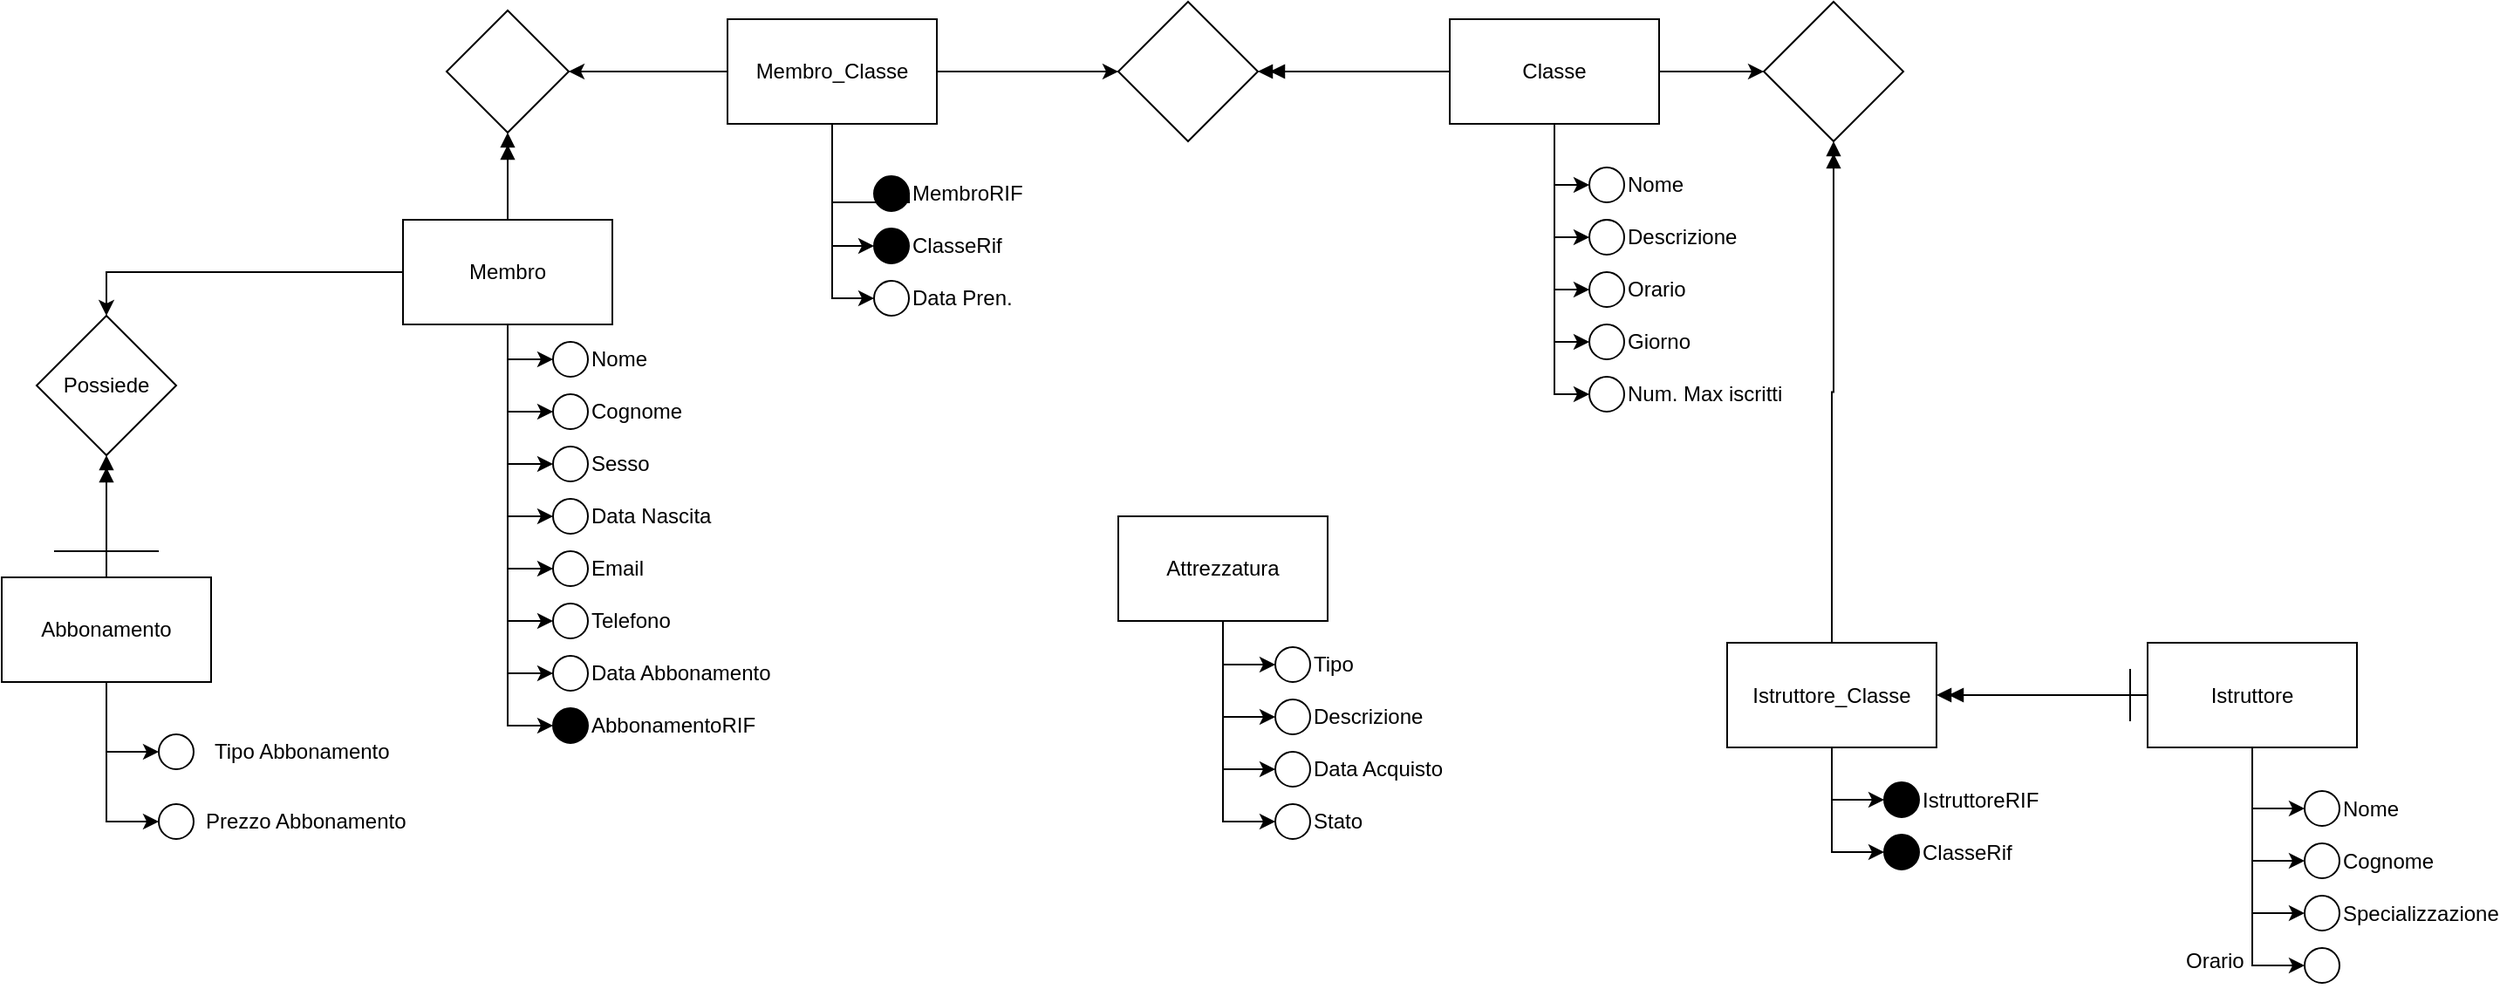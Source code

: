 <mxfile version="24.7.8">
  <diagram name="Pagina-1" id="VjisFKNmbGFbi1PLmi8l">
    <mxGraphModel dx="1050" dy="629" grid="1" gridSize="10" guides="1" tooltips="1" connect="1" arrows="1" fold="1" page="1" pageScale="1" pageWidth="827" pageHeight="1169" math="0" shadow="0">
      <root>
        <mxCell id="0" />
        <mxCell id="1" parent="0" />
        <mxCell id="rUM88OqtOlYoHpX0Fr2X-102" style="edgeStyle=orthogonalEdgeStyle;rounded=0;orthogonalLoop=1;jettySize=auto;html=1;exitX=0.5;exitY=1;exitDx=0;exitDy=0;entryX=0;entryY=0.5;entryDx=0;entryDy=0;" parent="1" source="rUM88OqtOlYoHpX0Fr2X-91" target="rUM88OqtOlYoHpX0Fr2X-97" edge="1">
          <mxGeometry relative="1" as="geometry">
            <Array as="points">
              <mxPoint x="486" y="220" />
              <mxPoint x="530" y="220" />
              <mxPoint x="530" y="215" />
            </Array>
          </mxGeometry>
        </mxCell>
        <mxCell id="rUM88OqtOlYoHpX0Fr2X-104" style="edgeStyle=orthogonalEdgeStyle;rounded=0;orthogonalLoop=1;jettySize=auto;html=1;exitX=0.5;exitY=1;exitDx=0;exitDy=0;entryX=0;entryY=0.5;entryDx=0;entryDy=0;" parent="1" source="rUM88OqtOlYoHpX0Fr2X-91" target="rUM88OqtOlYoHpX0Fr2X-98" edge="1">
          <mxGeometry relative="1" as="geometry" />
        </mxCell>
        <mxCell id="rUM88OqtOlYoHpX0Fr2X-107" style="edgeStyle=orthogonalEdgeStyle;rounded=0;orthogonalLoop=1;jettySize=auto;html=1;exitX=0.5;exitY=1;exitDx=0;exitDy=0;entryX=0;entryY=0.5;entryDx=0;entryDy=0;" parent="1" source="rUM88OqtOlYoHpX0Fr2X-91" target="rUM88OqtOlYoHpX0Fr2X-106" edge="1">
          <mxGeometry relative="1" as="geometry" />
        </mxCell>
        <mxCell id="yE_ITRQ_LK98jVT5cAF0-2" style="edgeStyle=orthogonalEdgeStyle;rounded=0;orthogonalLoop=1;jettySize=auto;html=1;exitX=0;exitY=0.5;exitDx=0;exitDy=0;entryX=1;entryY=0.5;entryDx=0;entryDy=0;" edge="1" parent="1" source="rUM88OqtOlYoHpX0Fr2X-91" target="yE_ITRQ_LK98jVT5cAF0-1">
          <mxGeometry relative="1" as="geometry" />
        </mxCell>
        <mxCell id="yE_ITRQ_LK98jVT5cAF0-6" style="edgeStyle=orthogonalEdgeStyle;rounded=0;orthogonalLoop=1;jettySize=auto;html=1;exitX=1;exitY=0.5;exitDx=0;exitDy=0;entryX=0;entryY=0.5;entryDx=0;entryDy=0;" edge="1" parent="1" source="rUM88OqtOlYoHpX0Fr2X-91" target="yE_ITRQ_LK98jVT5cAF0-4">
          <mxGeometry relative="1" as="geometry" />
        </mxCell>
        <mxCell id="rUM88OqtOlYoHpX0Fr2X-91" value="Membro_Classe" style="rounded=0;whiteSpace=wrap;html=1;" parent="1" vertex="1">
          <mxGeometry x="426" y="115" width="120" height="60" as="geometry" />
        </mxCell>
        <mxCell id="rUM88OqtOlYoHpX0Fr2X-97" value="" style="ellipse;whiteSpace=wrap;html=1;aspect=fixed;fontColor=#000000;fillColor=#000000;" parent="1" vertex="1">
          <mxGeometry x="510" y="205" width="20" height="20" as="geometry" />
        </mxCell>
        <mxCell id="rUM88OqtOlYoHpX0Fr2X-98" value="" style="ellipse;whiteSpace=wrap;html=1;aspect=fixed;fontColor=#000000;fillColor=#000000;" parent="1" vertex="1">
          <mxGeometry x="510" y="235" width="20" height="20" as="geometry" />
        </mxCell>
        <mxCell id="rUM88OqtOlYoHpX0Fr2X-99" value="MembroRIF" style="text;html=1;align=left;verticalAlign=middle;whiteSpace=wrap;rounded=0;" parent="1" vertex="1">
          <mxGeometry x="530" y="200" width="60" height="30" as="geometry" />
        </mxCell>
        <mxCell id="rUM88OqtOlYoHpX0Fr2X-100" value="ClasseRif" style="text;html=1;align=left;verticalAlign=middle;whiteSpace=wrap;rounded=0;" parent="1" vertex="1">
          <mxGeometry x="530" y="230" width="60" height="30" as="geometry" />
        </mxCell>
        <mxCell id="rUM88OqtOlYoHpX0Fr2X-105" value="Data Pren." style="text;html=1;align=left;verticalAlign=middle;whiteSpace=wrap;rounded=0;" parent="1" vertex="1">
          <mxGeometry x="530" y="260" width="60" height="30" as="geometry" />
        </mxCell>
        <mxCell id="rUM88OqtOlYoHpX0Fr2X-106" value="" style="ellipse;whiteSpace=wrap;html=1;aspect=fixed;fontColor=#000000;fillColor=#FFFFFF;" parent="1" vertex="1">
          <mxGeometry x="510" y="265" width="20" height="20" as="geometry" />
        </mxCell>
        <mxCell id="rUM88OqtOlYoHpX0Fr2X-121" style="edgeStyle=orthogonalEdgeStyle;rounded=0;orthogonalLoop=1;jettySize=auto;html=1;exitX=0.5;exitY=1;exitDx=0;exitDy=0;entryX=0;entryY=0.5;entryDx=0;entryDy=0;" parent="1" source="rUM88OqtOlYoHpX0Fr2X-110" target="rUM88OqtOlYoHpX0Fr2X-113" edge="1">
          <mxGeometry relative="1" as="geometry">
            <Array as="points">
              <mxPoint x="710" y="485" />
            </Array>
          </mxGeometry>
        </mxCell>
        <mxCell id="rUM88OqtOlYoHpX0Fr2X-122" style="edgeStyle=orthogonalEdgeStyle;rounded=0;orthogonalLoop=1;jettySize=auto;html=1;exitX=0.5;exitY=1;exitDx=0;exitDy=0;entryX=0;entryY=0.5;entryDx=0;entryDy=0;" parent="1" source="rUM88OqtOlYoHpX0Fr2X-110" target="rUM88OqtOlYoHpX0Fr2X-115" edge="1">
          <mxGeometry relative="1" as="geometry" />
        </mxCell>
        <mxCell id="rUM88OqtOlYoHpX0Fr2X-123" style="edgeStyle=orthogonalEdgeStyle;rounded=0;orthogonalLoop=1;jettySize=auto;html=1;exitX=0.5;exitY=1;exitDx=0;exitDy=0;entryX=0;entryY=0.5;entryDx=0;entryDy=0;" parent="1" source="rUM88OqtOlYoHpX0Fr2X-110" target="rUM88OqtOlYoHpX0Fr2X-117" edge="1">
          <mxGeometry relative="1" as="geometry" />
        </mxCell>
        <mxCell id="rUM88OqtOlYoHpX0Fr2X-124" style="edgeStyle=orthogonalEdgeStyle;rounded=0;orthogonalLoop=1;jettySize=auto;html=1;exitX=0.5;exitY=1;exitDx=0;exitDy=0;entryX=0;entryY=0.5;entryDx=0;entryDy=0;" parent="1" source="rUM88OqtOlYoHpX0Fr2X-110" target="rUM88OqtOlYoHpX0Fr2X-119" edge="1">
          <mxGeometry relative="1" as="geometry" />
        </mxCell>
        <mxCell id="rUM88OqtOlYoHpX0Fr2X-110" value="Attrezzatura" style="rounded=0;whiteSpace=wrap;html=1;" parent="1" vertex="1">
          <mxGeometry x="650" y="400" width="120" height="60" as="geometry" />
        </mxCell>
        <mxCell id="rUM88OqtOlYoHpX0Fr2X-112" value="Tipo" style="text;html=1;align=left;verticalAlign=middle;whiteSpace=wrap;rounded=0;" parent="1" vertex="1">
          <mxGeometry x="760" y="470" width="60" height="30" as="geometry" />
        </mxCell>
        <mxCell id="rUM88OqtOlYoHpX0Fr2X-113" value="" style="ellipse;whiteSpace=wrap;html=1;aspect=fixed;fontColor=#000000;fillColor=#FFFFFF;" parent="1" vertex="1">
          <mxGeometry x="740" y="475" width="20" height="20" as="geometry" />
        </mxCell>
        <mxCell id="rUM88OqtOlYoHpX0Fr2X-114" value="Descrizione" style="text;html=1;align=left;verticalAlign=middle;whiteSpace=wrap;rounded=0;" parent="1" vertex="1">
          <mxGeometry x="760" y="500" width="60" height="30" as="geometry" />
        </mxCell>
        <mxCell id="rUM88OqtOlYoHpX0Fr2X-115" value="" style="ellipse;whiteSpace=wrap;html=1;aspect=fixed;fontColor=#000000;fillColor=#FFFFFF;" parent="1" vertex="1">
          <mxGeometry x="740" y="505" width="20" height="20" as="geometry" />
        </mxCell>
        <mxCell id="rUM88OqtOlYoHpX0Fr2X-116" value="Data Acquisto" style="text;html=1;align=left;verticalAlign=middle;whiteSpace=wrap;rounded=0;" parent="1" vertex="1">
          <mxGeometry x="760" y="530" width="80" height="30" as="geometry" />
        </mxCell>
        <mxCell id="rUM88OqtOlYoHpX0Fr2X-117" value="" style="ellipse;whiteSpace=wrap;html=1;aspect=fixed;fontColor=#000000;fillColor=#FFFFFF;" parent="1" vertex="1">
          <mxGeometry x="740" y="535" width="20" height="20" as="geometry" />
        </mxCell>
        <mxCell id="rUM88OqtOlYoHpX0Fr2X-118" value="Stato" style="text;html=1;align=left;verticalAlign=middle;whiteSpace=wrap;rounded=0;" parent="1" vertex="1">
          <mxGeometry x="760" y="560" width="60" height="30" as="geometry" />
        </mxCell>
        <mxCell id="rUM88OqtOlYoHpX0Fr2X-119" value="" style="ellipse;whiteSpace=wrap;html=1;aspect=fixed;fontColor=#000000;fillColor=#FFFFFF;" parent="1" vertex="1">
          <mxGeometry x="740" y="565" width="20" height="20" as="geometry" />
        </mxCell>
        <mxCell id="EYFSvsRWbTvfetg9jF0V-6" style="edgeStyle=orthogonalEdgeStyle;rounded=0;orthogonalLoop=1;jettySize=auto;html=1;exitX=0;exitY=0.5;exitDx=0;exitDy=0;entryX=0.5;entryY=0;entryDx=0;entryDy=0;" parent="1" source="rUM88OqtOlYoHpX0Fr2X-1" target="EYFSvsRWbTvfetg9jF0V-5" edge="1">
          <mxGeometry relative="1" as="geometry" />
        </mxCell>
        <mxCell id="EYFSvsRWbTvfetg9jF0V-18" style="edgeStyle=orthogonalEdgeStyle;rounded=0;orthogonalLoop=1;jettySize=auto;html=1;exitX=0.5;exitY=1;exitDx=0;exitDy=0;entryX=0;entryY=0.5;entryDx=0;entryDy=0;" parent="1" source="rUM88OqtOlYoHpX0Fr2X-1" target="EYFSvsRWbTvfetg9jF0V-16" edge="1">
          <mxGeometry relative="1" as="geometry" />
        </mxCell>
        <mxCell id="yE_ITRQ_LK98jVT5cAF0-3" style="edgeStyle=orthogonalEdgeStyle;rounded=0;orthogonalLoop=1;jettySize=auto;html=1;exitX=0.5;exitY=0;exitDx=0;exitDy=0;entryX=0.5;entryY=1;entryDx=0;entryDy=0;endArrow=doubleBlock;endFill=1;" edge="1" parent="1" source="rUM88OqtOlYoHpX0Fr2X-1" target="yE_ITRQ_LK98jVT5cAF0-1">
          <mxGeometry relative="1" as="geometry" />
        </mxCell>
        <mxCell id="rUM88OqtOlYoHpX0Fr2X-1" value="Membro" style="rounded=0;whiteSpace=wrap;html=1;" parent="1" vertex="1">
          <mxGeometry x="240" y="230" width="120" height="60" as="geometry" />
        </mxCell>
        <mxCell id="rUM88OqtOlYoHpX0Fr2X-2" value="" style="ellipse;whiteSpace=wrap;html=1;aspect=fixed;" parent="1" vertex="1">
          <mxGeometry x="326" y="300" width="20" height="20" as="geometry" />
        </mxCell>
        <mxCell id="rUM88OqtOlYoHpX0Fr2X-3" value="Nome" style="text;html=1;align=left;verticalAlign=middle;whiteSpace=wrap;rounded=0;" parent="1" vertex="1">
          <mxGeometry x="346" y="295" width="60" height="30" as="geometry" />
        </mxCell>
        <mxCell id="rUM88OqtOlYoHpX0Fr2X-4" value="" style="ellipse;whiteSpace=wrap;html=1;aspect=fixed;" parent="1" vertex="1">
          <mxGeometry x="326" y="330" width="20" height="20" as="geometry" />
        </mxCell>
        <mxCell id="rUM88OqtOlYoHpX0Fr2X-5" value="Cognome" style="text;html=1;align=left;verticalAlign=middle;whiteSpace=wrap;rounded=0;" parent="1" vertex="1">
          <mxGeometry x="346" y="325" width="60" height="30" as="geometry" />
        </mxCell>
        <mxCell id="rUM88OqtOlYoHpX0Fr2X-7" value="" style="ellipse;whiteSpace=wrap;html=1;aspect=fixed;" parent="1" vertex="1">
          <mxGeometry x="326" y="390" width="20" height="20" as="geometry" />
        </mxCell>
        <mxCell id="rUM88OqtOlYoHpX0Fr2X-8" value="Data Nascita" style="text;html=1;align=left;verticalAlign=middle;whiteSpace=wrap;rounded=0;" parent="1" vertex="1">
          <mxGeometry x="346" y="385" width="80" height="30" as="geometry" />
        </mxCell>
        <mxCell id="rUM88OqtOlYoHpX0Fr2X-9" value="" style="ellipse;whiteSpace=wrap;html=1;aspect=fixed;" parent="1" vertex="1">
          <mxGeometry x="326" y="360" width="20" height="20" as="geometry" />
        </mxCell>
        <mxCell id="rUM88OqtOlYoHpX0Fr2X-10" value="Sesso" style="text;html=1;align=left;verticalAlign=middle;whiteSpace=wrap;rounded=0;" parent="1" vertex="1">
          <mxGeometry x="346" y="355" width="60" height="30" as="geometry" />
        </mxCell>
        <mxCell id="rUM88OqtOlYoHpX0Fr2X-11" value="Telefono" style="text;html=1;align=left;verticalAlign=middle;whiteSpace=wrap;rounded=0;" parent="1" vertex="1">
          <mxGeometry x="346" y="445" width="80" height="30" as="geometry" />
        </mxCell>
        <mxCell id="rUM88OqtOlYoHpX0Fr2X-12" value="Email" style="text;html=1;align=left;verticalAlign=middle;whiteSpace=wrap;rounded=0;" parent="1" vertex="1">
          <mxGeometry x="346" y="415" width="60" height="30" as="geometry" />
        </mxCell>
        <mxCell id="rUM88OqtOlYoHpX0Fr2X-13" value="" style="ellipse;whiteSpace=wrap;html=1;aspect=fixed;" parent="1" vertex="1">
          <mxGeometry x="326" y="420" width="20" height="20" as="geometry" />
        </mxCell>
        <mxCell id="rUM88OqtOlYoHpX0Fr2X-14" value="" style="ellipse;whiteSpace=wrap;html=1;aspect=fixed;" parent="1" vertex="1">
          <mxGeometry x="326" y="450" width="20" height="20" as="geometry" />
        </mxCell>
        <mxCell id="rUM88OqtOlYoHpX0Fr2X-15" value="" style="ellipse;whiteSpace=wrap;html=1;aspect=fixed;" parent="1" vertex="1">
          <mxGeometry x="326" y="480" width="20" height="20" as="geometry" />
        </mxCell>
        <mxCell id="rUM88OqtOlYoHpX0Fr2X-16" value="Data Abbonamento" style="text;html=1;align=left;verticalAlign=middle;whiteSpace=wrap;rounded=0;" parent="1" vertex="1">
          <mxGeometry x="346" y="475" width="110" height="30" as="geometry" />
        </mxCell>
        <mxCell id="rUM88OqtOlYoHpX0Fr2X-17" style="edgeStyle=orthogonalEdgeStyle;rounded=0;orthogonalLoop=1;jettySize=auto;html=1;exitX=0.5;exitY=1;exitDx=0;exitDy=0;entryX=0;entryY=0.5;entryDx=0;entryDy=0;" parent="1" source="rUM88OqtOlYoHpX0Fr2X-1" target="rUM88OqtOlYoHpX0Fr2X-2" edge="1">
          <mxGeometry relative="1" as="geometry">
            <Array as="points">
              <mxPoint x="300" y="310" />
            </Array>
          </mxGeometry>
        </mxCell>
        <mxCell id="rUM88OqtOlYoHpX0Fr2X-19" style="edgeStyle=orthogonalEdgeStyle;rounded=0;orthogonalLoop=1;jettySize=auto;html=1;exitX=0.5;exitY=1;exitDx=0;exitDy=0;entryX=0;entryY=0.5;entryDx=0;entryDy=0;" parent="1" source="rUM88OqtOlYoHpX0Fr2X-1" target="rUM88OqtOlYoHpX0Fr2X-4" edge="1">
          <mxGeometry relative="1" as="geometry" />
        </mxCell>
        <mxCell id="rUM88OqtOlYoHpX0Fr2X-21" style="edgeStyle=orthogonalEdgeStyle;rounded=0;orthogonalLoop=1;jettySize=auto;html=1;exitX=0.5;exitY=1;exitDx=0;exitDy=0;entryX=0;entryY=0.5;entryDx=0;entryDy=0;" parent="1" source="rUM88OqtOlYoHpX0Fr2X-1" target="rUM88OqtOlYoHpX0Fr2X-7" edge="1">
          <mxGeometry relative="1" as="geometry" />
        </mxCell>
        <mxCell id="rUM88OqtOlYoHpX0Fr2X-20" style="edgeStyle=orthogonalEdgeStyle;rounded=0;orthogonalLoop=1;jettySize=auto;html=1;exitX=0.5;exitY=1;exitDx=0;exitDy=0;entryX=0;entryY=0.5;entryDx=0;entryDy=0;" parent="1" source="rUM88OqtOlYoHpX0Fr2X-1" target="rUM88OqtOlYoHpX0Fr2X-9" edge="1">
          <mxGeometry relative="1" as="geometry" />
        </mxCell>
        <mxCell id="rUM88OqtOlYoHpX0Fr2X-22" style="edgeStyle=orthogonalEdgeStyle;rounded=0;orthogonalLoop=1;jettySize=auto;html=1;exitX=0.5;exitY=1;exitDx=0;exitDy=0;entryX=0;entryY=0.5;entryDx=0;entryDy=0;" parent="1" source="rUM88OqtOlYoHpX0Fr2X-1" target="rUM88OqtOlYoHpX0Fr2X-13" edge="1">
          <mxGeometry relative="1" as="geometry" />
        </mxCell>
        <mxCell id="rUM88OqtOlYoHpX0Fr2X-23" style="edgeStyle=orthogonalEdgeStyle;rounded=0;orthogonalLoop=1;jettySize=auto;html=1;exitX=0.5;exitY=1;exitDx=0;exitDy=0;entryX=0;entryY=0.5;entryDx=0;entryDy=0;" parent="1" source="rUM88OqtOlYoHpX0Fr2X-1" target="rUM88OqtOlYoHpX0Fr2X-14" edge="1">
          <mxGeometry relative="1" as="geometry" />
        </mxCell>
        <mxCell id="rUM88OqtOlYoHpX0Fr2X-24" style="edgeStyle=orthogonalEdgeStyle;rounded=0;orthogonalLoop=1;jettySize=auto;html=1;exitX=0.5;exitY=1;exitDx=0;exitDy=0;entryX=0;entryY=0.5;entryDx=0;entryDy=0;" parent="1" source="rUM88OqtOlYoHpX0Fr2X-1" target="rUM88OqtOlYoHpX0Fr2X-15" edge="1">
          <mxGeometry relative="1" as="geometry" />
        </mxCell>
        <mxCell id="EYFSvsRWbTvfetg9jF0V-7" style="edgeStyle=orthogonalEdgeStyle;rounded=0;orthogonalLoop=1;jettySize=auto;html=1;exitX=0.5;exitY=0;exitDx=0;exitDy=0;entryX=0.5;entryY=1;entryDx=0;entryDy=0;endArrow=doubleBlock;endFill=1;" parent="1" source="EYFSvsRWbTvfetg9jF0V-1" target="EYFSvsRWbTvfetg9jF0V-5" edge="1">
          <mxGeometry relative="1" as="geometry" />
        </mxCell>
        <mxCell id="EYFSvsRWbTvfetg9jF0V-5" value="Possiede" style="rhombus;whiteSpace=wrap;html=1;" parent="1" vertex="1">
          <mxGeometry x="30" y="285" width="80" height="80" as="geometry" />
        </mxCell>
        <mxCell id="EYFSvsRWbTvfetg9jF0V-16" value="" style="ellipse;whiteSpace=wrap;html=1;aspect=fixed;fillColor=#000000;" parent="1" vertex="1">
          <mxGeometry x="326" y="510" width="20" height="20" as="geometry" />
        </mxCell>
        <mxCell id="EYFSvsRWbTvfetg9jF0V-17" value="AbbonamentoRIF" style="text;html=1;align=left;verticalAlign=middle;whiteSpace=wrap;rounded=0;" parent="1" vertex="1">
          <mxGeometry x="346" y="505" width="110" height="30" as="geometry" />
        </mxCell>
        <mxCell id="EYFSvsRWbTvfetg9jF0V-21" value="" style="group" parent="1" vertex="1" connectable="0">
          <mxGeometry x="10" y="420" width="235" height="170" as="geometry" />
        </mxCell>
        <mxCell id="rUM88OqtOlYoHpX0Fr2X-26" value="" style="ellipse;whiteSpace=wrap;html=1;aspect=fixed;" parent="EYFSvsRWbTvfetg9jF0V-21" vertex="1">
          <mxGeometry x="90" y="105" width="20" height="20" as="geometry" />
        </mxCell>
        <mxCell id="rUM88OqtOlYoHpX0Fr2X-27" value="Tipo Abbonamento" style="text;html=1;align=left;verticalAlign=middle;whiteSpace=wrap;rounded=0;" parent="EYFSvsRWbTvfetg9jF0V-21" vertex="1">
          <mxGeometry x="120" y="100" width="110" height="30" as="geometry" />
        </mxCell>
        <mxCell id="EYFSvsRWbTvfetg9jF0V-1" value="Abbonamento" style="rounded=0;whiteSpace=wrap;html=1;" parent="EYFSvsRWbTvfetg9jF0V-21" vertex="1">
          <mxGeometry y="15" width="120" height="60" as="geometry" />
        </mxCell>
        <mxCell id="EYFSvsRWbTvfetg9jF0V-3" value="" style="ellipse;whiteSpace=wrap;html=1;aspect=fixed;" parent="EYFSvsRWbTvfetg9jF0V-21" vertex="1">
          <mxGeometry x="90" y="145" width="20" height="20" as="geometry" />
        </mxCell>
        <mxCell id="EYFSvsRWbTvfetg9jF0V-4" value="Prezzo Abbonamento" style="text;html=1;align=left;verticalAlign=middle;whiteSpace=wrap;rounded=0;" parent="EYFSvsRWbTvfetg9jF0V-21" vertex="1">
          <mxGeometry x="115" y="140" width="120" height="30" as="geometry" />
        </mxCell>
        <mxCell id="EYFSvsRWbTvfetg9jF0V-15" value="" style="endArrow=none;html=1;rounded=0;" parent="EYFSvsRWbTvfetg9jF0V-21" edge="1">
          <mxGeometry width="50" height="50" relative="1" as="geometry">
            <mxPoint x="30" as="sourcePoint" />
            <mxPoint x="90" as="targetPoint" />
            <Array as="points">
              <mxPoint x="60" />
            </Array>
          </mxGeometry>
        </mxCell>
        <mxCell id="EYFSvsRWbTvfetg9jF0V-13" style="edgeStyle=orthogonalEdgeStyle;rounded=0;orthogonalLoop=1;jettySize=auto;html=1;exitX=0.5;exitY=1;exitDx=0;exitDy=0;entryX=0;entryY=0.5;entryDx=0;entryDy=0;" parent="EYFSvsRWbTvfetg9jF0V-21" source="EYFSvsRWbTvfetg9jF0V-1" target="rUM88OqtOlYoHpX0Fr2X-26" edge="1">
          <mxGeometry relative="1" as="geometry" />
        </mxCell>
        <mxCell id="EYFSvsRWbTvfetg9jF0V-14" style="edgeStyle=orthogonalEdgeStyle;rounded=0;orthogonalLoop=1;jettySize=auto;html=1;exitX=0.5;exitY=1;exitDx=0;exitDy=0;entryX=0;entryY=0.5;entryDx=0;entryDy=0;" parent="EYFSvsRWbTvfetg9jF0V-21" source="EYFSvsRWbTvfetg9jF0V-1" target="EYFSvsRWbTvfetg9jF0V-3" edge="1">
          <mxGeometry relative="1" as="geometry" />
        </mxCell>
        <mxCell id="yE_ITRQ_LK98jVT5cAF0-1" value="" style="rhombus;whiteSpace=wrap;html=1;" vertex="1" parent="1">
          <mxGeometry x="265" y="110" width="70" height="70" as="geometry" />
        </mxCell>
        <mxCell id="rUM88OqtOlYoHpX0Fr2X-74" value="" style="group" parent="1" vertex="1" connectable="0">
          <mxGeometry x="1150" y="470" width="260" height="200" as="geometry" />
        </mxCell>
        <mxCell id="rUM88OqtOlYoHpX0Fr2X-67" value="Orario" style="text;html=1;align=left;verticalAlign=middle;whiteSpace=wrap;rounded=0;" parent="rUM88OqtOlYoHpX0Fr2X-74" vertex="1">
          <mxGeometry x="110" y="170" width="80" height="30" as="geometry" />
        </mxCell>
        <mxCell id="rUM88OqtOlYoHpX0Fr2X-70" style="edgeStyle=orthogonalEdgeStyle;rounded=0;orthogonalLoop=1;jettySize=auto;html=1;exitX=0.5;exitY=1;exitDx=0;exitDy=0;entryX=0;entryY=0.5;entryDx=0;entryDy=0;" parent="rUM88OqtOlYoHpX0Fr2X-74" source="rUM88OqtOlYoHpX0Fr2X-61" target="rUM88OqtOlYoHpX0Fr2X-62" edge="1">
          <mxGeometry relative="1" as="geometry" />
        </mxCell>
        <mxCell id="rUM88OqtOlYoHpX0Fr2X-71" style="edgeStyle=orthogonalEdgeStyle;rounded=0;orthogonalLoop=1;jettySize=auto;html=1;exitX=0.5;exitY=1;exitDx=0;exitDy=0;entryX=0;entryY=0.5;entryDx=0;entryDy=0;" parent="rUM88OqtOlYoHpX0Fr2X-74" source="rUM88OqtOlYoHpX0Fr2X-61" target="rUM88OqtOlYoHpX0Fr2X-64" edge="1">
          <mxGeometry relative="1" as="geometry" />
        </mxCell>
        <mxCell id="rUM88OqtOlYoHpX0Fr2X-72" style="edgeStyle=orthogonalEdgeStyle;rounded=0;orthogonalLoop=1;jettySize=auto;html=1;exitX=0.5;exitY=1;exitDx=0;exitDy=0;entryX=0;entryY=0.5;entryDx=0;entryDy=0;" parent="rUM88OqtOlYoHpX0Fr2X-74" source="rUM88OqtOlYoHpX0Fr2X-61" target="rUM88OqtOlYoHpX0Fr2X-68" edge="1">
          <mxGeometry relative="1" as="geometry" />
        </mxCell>
        <mxCell id="rUM88OqtOlYoHpX0Fr2X-73" style="edgeStyle=orthogonalEdgeStyle;rounded=0;orthogonalLoop=1;jettySize=auto;html=1;exitX=0.5;exitY=1;exitDx=0;exitDy=0;entryX=0;entryY=0.5;entryDx=0;entryDy=0;" parent="rUM88OqtOlYoHpX0Fr2X-74" source="rUM88OqtOlYoHpX0Fr2X-61" target="rUM88OqtOlYoHpX0Fr2X-66" edge="1">
          <mxGeometry relative="1" as="geometry" />
        </mxCell>
        <mxCell id="rUM88OqtOlYoHpX0Fr2X-61" value="Istruttore" style="rounded=0;whiteSpace=wrap;html=1;" parent="rUM88OqtOlYoHpX0Fr2X-74" vertex="1">
          <mxGeometry x="90" y="2.5" width="120" height="60" as="geometry" />
        </mxCell>
        <mxCell id="rUM88OqtOlYoHpX0Fr2X-62" value="" style="ellipse;whiteSpace=wrap;html=1;aspect=fixed;" parent="rUM88OqtOlYoHpX0Fr2X-74" vertex="1">
          <mxGeometry x="180" y="87.5" width="20" height="20" as="geometry" />
        </mxCell>
        <mxCell id="rUM88OqtOlYoHpX0Fr2X-63" value="Nome" style="text;html=1;align=left;verticalAlign=middle;whiteSpace=wrap;rounded=0;" parent="rUM88OqtOlYoHpX0Fr2X-74" vertex="1">
          <mxGeometry x="200" y="82.5" width="60" height="30" as="geometry" />
        </mxCell>
        <mxCell id="rUM88OqtOlYoHpX0Fr2X-64" value="" style="ellipse;whiteSpace=wrap;html=1;aspect=fixed;" parent="rUM88OqtOlYoHpX0Fr2X-74" vertex="1">
          <mxGeometry x="180" y="117.5" width="20" height="20" as="geometry" />
        </mxCell>
        <mxCell id="rUM88OqtOlYoHpX0Fr2X-65" value="Cognome" style="text;html=1;align=left;verticalAlign=middle;whiteSpace=wrap;rounded=0;" parent="rUM88OqtOlYoHpX0Fr2X-74" vertex="1">
          <mxGeometry x="200" y="112.5" width="60" height="30" as="geometry" />
        </mxCell>
        <mxCell id="rUM88OqtOlYoHpX0Fr2X-66" value="" style="ellipse;whiteSpace=wrap;html=1;aspect=fixed;" parent="rUM88OqtOlYoHpX0Fr2X-74" vertex="1">
          <mxGeometry x="180" y="177.5" width="20" height="20" as="geometry" />
        </mxCell>
        <mxCell id="rUM88OqtOlYoHpX0Fr2X-68" value="" style="ellipse;whiteSpace=wrap;html=1;aspect=fixed;" parent="rUM88OqtOlYoHpX0Fr2X-74" vertex="1">
          <mxGeometry x="180" y="147.5" width="20" height="20" as="geometry" />
        </mxCell>
        <mxCell id="rUM88OqtOlYoHpX0Fr2X-69" value="Specializzazione" style="text;html=1;align=left;verticalAlign=middle;whiteSpace=wrap;rounded=0;" parent="rUM88OqtOlYoHpX0Fr2X-74" vertex="1">
          <mxGeometry x="200" y="142.5" width="60" height="30" as="geometry" />
        </mxCell>
        <mxCell id="rUM88OqtOlYoHpX0Fr2X-80" value="" style="endArrow=none;html=1;rounded=0;" parent="rUM88OqtOlYoHpX0Fr2X-74" edge="1">
          <mxGeometry width="50" height="50" relative="1" as="geometry">
            <mxPoint x="80" y="47.5" as="sourcePoint" />
            <mxPoint x="80" y="17.5" as="targetPoint" />
          </mxGeometry>
        </mxCell>
        <mxCell id="rUM88OqtOlYoHpX0Fr2X-82" style="edgeStyle=orthogonalEdgeStyle;rounded=0;orthogonalLoop=1;jettySize=auto;html=1;exitX=0;exitY=0.5;exitDx=0;exitDy=0;entryX=1;entryY=0.5;entryDx=0;entryDy=0;endArrow=doubleBlock;endFill=1;" parent="rUM88OqtOlYoHpX0Fr2X-74" source="rUM88OqtOlYoHpX0Fr2X-61" target="rUM88OqtOlYoHpX0Fr2X-81" edge="1">
          <mxGeometry relative="1" as="geometry">
            <mxPoint x="-21" y="32.667" as="targetPoint" />
          </mxGeometry>
        </mxCell>
        <mxCell id="rUM88OqtOlYoHpX0Fr2X-109" value="" style="group" parent="rUM88OqtOlYoHpX0Fr2X-74" vertex="1" connectable="0">
          <mxGeometry x="-151" y="2.5" width="170" height="135" as="geometry" />
        </mxCell>
        <mxCell id="rUM88OqtOlYoHpX0Fr2X-81" value="Istruttore_Classe" style="rounded=0;whiteSpace=wrap;html=1;" parent="rUM88OqtOlYoHpX0Fr2X-109" vertex="1">
          <mxGeometry width="120" height="60" as="geometry" />
        </mxCell>
        <mxCell id="rUM88OqtOlYoHpX0Fr2X-56" value="" style="ellipse;whiteSpace=wrap;html=1;aspect=fixed;fontColor=#000000;fillColor=#000000;" parent="rUM88OqtOlYoHpX0Fr2X-109" vertex="1">
          <mxGeometry x="90" y="80" width="20" height="20" as="geometry" />
        </mxCell>
        <mxCell id="rUM88OqtOlYoHpX0Fr2X-86" value="" style="ellipse;whiteSpace=wrap;html=1;aspect=fixed;fontColor=#000000;fillColor=#000000;" parent="rUM88OqtOlYoHpX0Fr2X-109" vertex="1">
          <mxGeometry x="90" y="110" width="20" height="20" as="geometry" />
        </mxCell>
        <mxCell id="rUM88OqtOlYoHpX0Fr2X-87" value="IstruttoreRIF" style="text;html=1;align=left;verticalAlign=middle;whiteSpace=wrap;rounded=0;" parent="rUM88OqtOlYoHpX0Fr2X-109" vertex="1">
          <mxGeometry x="110" y="75" width="60" height="30" as="geometry" />
        </mxCell>
        <mxCell id="rUM88OqtOlYoHpX0Fr2X-88" value="ClasseRif" style="text;html=1;align=left;verticalAlign=middle;whiteSpace=wrap;rounded=0;" parent="rUM88OqtOlYoHpX0Fr2X-109" vertex="1">
          <mxGeometry x="110" y="105" width="60" height="30" as="geometry" />
        </mxCell>
        <mxCell id="rUM88OqtOlYoHpX0Fr2X-89" style="edgeStyle=orthogonalEdgeStyle;rounded=0;orthogonalLoop=1;jettySize=auto;html=1;exitX=0.5;exitY=1;exitDx=0;exitDy=0;entryX=0;entryY=0.5;entryDx=0;entryDy=0;" parent="rUM88OqtOlYoHpX0Fr2X-109" source="rUM88OqtOlYoHpX0Fr2X-81" target="rUM88OqtOlYoHpX0Fr2X-56" edge="1">
          <mxGeometry relative="1" as="geometry" />
        </mxCell>
        <mxCell id="rUM88OqtOlYoHpX0Fr2X-90" style="edgeStyle=orthogonalEdgeStyle;rounded=0;orthogonalLoop=1;jettySize=auto;html=1;exitX=0.5;exitY=1;exitDx=0;exitDy=0;entryX=0;entryY=0.5;entryDx=0;entryDy=0;" parent="rUM88OqtOlYoHpX0Fr2X-109" source="rUM88OqtOlYoHpX0Fr2X-81" target="rUM88OqtOlYoHpX0Fr2X-86" edge="1">
          <mxGeometry relative="1" as="geometry" />
        </mxCell>
        <mxCell id="yE_ITRQ_LK98jVT5cAF0-5" style="edgeStyle=orthogonalEdgeStyle;rounded=0;orthogonalLoop=1;jettySize=auto;html=1;exitX=0;exitY=0.5;exitDx=0;exitDy=0;endArrow=doubleBlock;endFill=1;" edge="1" parent="1" source="rUM88OqtOlYoHpX0Fr2X-30" target="yE_ITRQ_LK98jVT5cAF0-4">
          <mxGeometry relative="1" as="geometry" />
        </mxCell>
        <mxCell id="yE_ITRQ_LK98jVT5cAF0-8" style="edgeStyle=orthogonalEdgeStyle;rounded=0;orthogonalLoop=1;jettySize=auto;html=1;exitX=1;exitY=0.5;exitDx=0;exitDy=0;entryX=0;entryY=0.5;entryDx=0;entryDy=0;" edge="1" parent="1" source="rUM88OqtOlYoHpX0Fr2X-30" target="yE_ITRQ_LK98jVT5cAF0-7">
          <mxGeometry relative="1" as="geometry" />
        </mxCell>
        <mxCell id="rUM88OqtOlYoHpX0Fr2X-30" value="Classe" style="rounded=0;whiteSpace=wrap;html=1;" parent="1" vertex="1">
          <mxGeometry x="840" y="115" width="120" height="60" as="geometry" />
        </mxCell>
        <mxCell id="rUM88OqtOlYoHpX0Fr2X-32" value="" style="ellipse;whiteSpace=wrap;html=1;aspect=fixed;" parent="1" vertex="1">
          <mxGeometry x="920" y="200" width="20" height="20" as="geometry" />
        </mxCell>
        <mxCell id="rUM88OqtOlYoHpX0Fr2X-33" value="Nome" style="text;html=1;align=left;verticalAlign=middle;whiteSpace=wrap;rounded=0;" parent="1" vertex="1">
          <mxGeometry x="940" y="195" width="40" height="30" as="geometry" />
        </mxCell>
        <mxCell id="rUM88OqtOlYoHpX0Fr2X-34" value="" style="ellipse;whiteSpace=wrap;html=1;aspect=fixed;" parent="1" vertex="1">
          <mxGeometry x="920" y="230" width="20" height="20" as="geometry" />
        </mxCell>
        <mxCell id="rUM88OqtOlYoHpX0Fr2X-35" value="Descrizione" style="text;html=1;align=left;verticalAlign=middle;whiteSpace=wrap;rounded=0;" parent="1" vertex="1">
          <mxGeometry x="940" y="225" width="70" height="30" as="geometry" />
        </mxCell>
        <mxCell id="rUM88OqtOlYoHpX0Fr2X-36" value="Orario" style="text;html=1;align=left;verticalAlign=middle;whiteSpace=wrap;rounded=0;" parent="1" vertex="1">
          <mxGeometry x="940" y="255" width="70" height="30" as="geometry" />
        </mxCell>
        <mxCell id="rUM88OqtOlYoHpX0Fr2X-37" value="" style="ellipse;whiteSpace=wrap;html=1;aspect=fixed;" parent="1" vertex="1">
          <mxGeometry x="920" y="260" width="20" height="20" as="geometry" />
        </mxCell>
        <mxCell id="rUM88OqtOlYoHpX0Fr2X-38" value="" style="ellipse;whiteSpace=wrap;html=1;aspect=fixed;" parent="1" vertex="1">
          <mxGeometry x="920" y="290" width="20" height="20" as="geometry" />
        </mxCell>
        <mxCell id="rUM88OqtOlYoHpX0Fr2X-39" value="Giorno" style="text;html=1;align=left;verticalAlign=middle;whiteSpace=wrap;rounded=0;" parent="1" vertex="1">
          <mxGeometry x="940" y="285" width="110" height="30" as="geometry" />
        </mxCell>
        <mxCell id="rUM88OqtOlYoHpX0Fr2X-54" value="" style="ellipse;whiteSpace=wrap;html=1;aspect=fixed;" parent="1" vertex="1">
          <mxGeometry x="920" y="320" width="20" height="20" as="geometry" />
        </mxCell>
        <mxCell id="rUM88OqtOlYoHpX0Fr2X-55" value="Num. Max iscritti" style="text;html=1;align=left;verticalAlign=middle;whiteSpace=wrap;rounded=0;" parent="1" vertex="1">
          <mxGeometry x="940" y="315" width="110" height="30" as="geometry" />
        </mxCell>
        <mxCell id="rUM88OqtOlYoHpX0Fr2X-41" style="edgeStyle=orthogonalEdgeStyle;rounded=0;orthogonalLoop=1;jettySize=auto;html=1;exitX=0.5;exitY=1;exitDx=0;exitDy=0;entryX=0;entryY=0.5;entryDx=0;entryDy=0;" parent="1" source="rUM88OqtOlYoHpX0Fr2X-30" target="rUM88OqtOlYoHpX0Fr2X-32" edge="1">
          <mxGeometry relative="1" as="geometry" />
        </mxCell>
        <mxCell id="rUM88OqtOlYoHpX0Fr2X-42" style="edgeStyle=orthogonalEdgeStyle;rounded=0;orthogonalLoop=1;jettySize=auto;html=1;exitX=0.5;exitY=1;exitDx=0;exitDy=0;entryX=0;entryY=0.5;entryDx=0;entryDy=0;" parent="1" source="rUM88OqtOlYoHpX0Fr2X-30" target="rUM88OqtOlYoHpX0Fr2X-34" edge="1">
          <mxGeometry relative="1" as="geometry" />
        </mxCell>
        <mxCell id="rUM88OqtOlYoHpX0Fr2X-43" style="edgeStyle=orthogonalEdgeStyle;rounded=0;orthogonalLoop=1;jettySize=auto;html=1;exitX=0.5;exitY=1;exitDx=0;exitDy=0;entryX=0;entryY=0.5;entryDx=0;entryDy=0;" parent="1" source="rUM88OqtOlYoHpX0Fr2X-30" target="rUM88OqtOlYoHpX0Fr2X-37" edge="1">
          <mxGeometry relative="1" as="geometry" />
        </mxCell>
        <mxCell id="rUM88OqtOlYoHpX0Fr2X-44" style="edgeStyle=orthogonalEdgeStyle;rounded=0;orthogonalLoop=1;jettySize=auto;html=1;exitX=0.5;exitY=1;exitDx=0;exitDy=0;entryX=0;entryY=0.5;entryDx=0;entryDy=0;" parent="1" source="rUM88OqtOlYoHpX0Fr2X-30" target="rUM88OqtOlYoHpX0Fr2X-38" edge="1">
          <mxGeometry relative="1" as="geometry" />
        </mxCell>
        <mxCell id="rUM88OqtOlYoHpX0Fr2X-58" style="edgeStyle=orthogonalEdgeStyle;rounded=0;orthogonalLoop=1;jettySize=auto;html=1;exitX=0.5;exitY=1;exitDx=0;exitDy=0;entryX=0;entryY=0.5;entryDx=0;entryDy=0;" parent="1" source="rUM88OqtOlYoHpX0Fr2X-30" target="rUM88OqtOlYoHpX0Fr2X-54" edge="1">
          <mxGeometry relative="1" as="geometry" />
        </mxCell>
        <mxCell id="yE_ITRQ_LK98jVT5cAF0-4" value="" style="rhombus;whiteSpace=wrap;html=1;" vertex="1" parent="1">
          <mxGeometry x="650" y="105" width="80" height="80" as="geometry" />
        </mxCell>
        <mxCell id="yE_ITRQ_LK98jVT5cAF0-7" value="" style="rhombus;whiteSpace=wrap;html=1;" vertex="1" parent="1">
          <mxGeometry x="1020" y="105" width="80" height="80" as="geometry" />
        </mxCell>
        <mxCell id="yE_ITRQ_LK98jVT5cAF0-10" style="edgeStyle=orthogonalEdgeStyle;rounded=0;orthogonalLoop=1;jettySize=auto;html=1;exitX=0.5;exitY=0;exitDx=0;exitDy=0;entryX=0.5;entryY=1;entryDx=0;entryDy=0;endArrow=doubleBlock;endFill=1;" edge="1" parent="1" source="rUM88OqtOlYoHpX0Fr2X-81" target="yE_ITRQ_LK98jVT5cAF0-7">
          <mxGeometry relative="1" as="geometry" />
        </mxCell>
      </root>
    </mxGraphModel>
  </diagram>
</mxfile>
